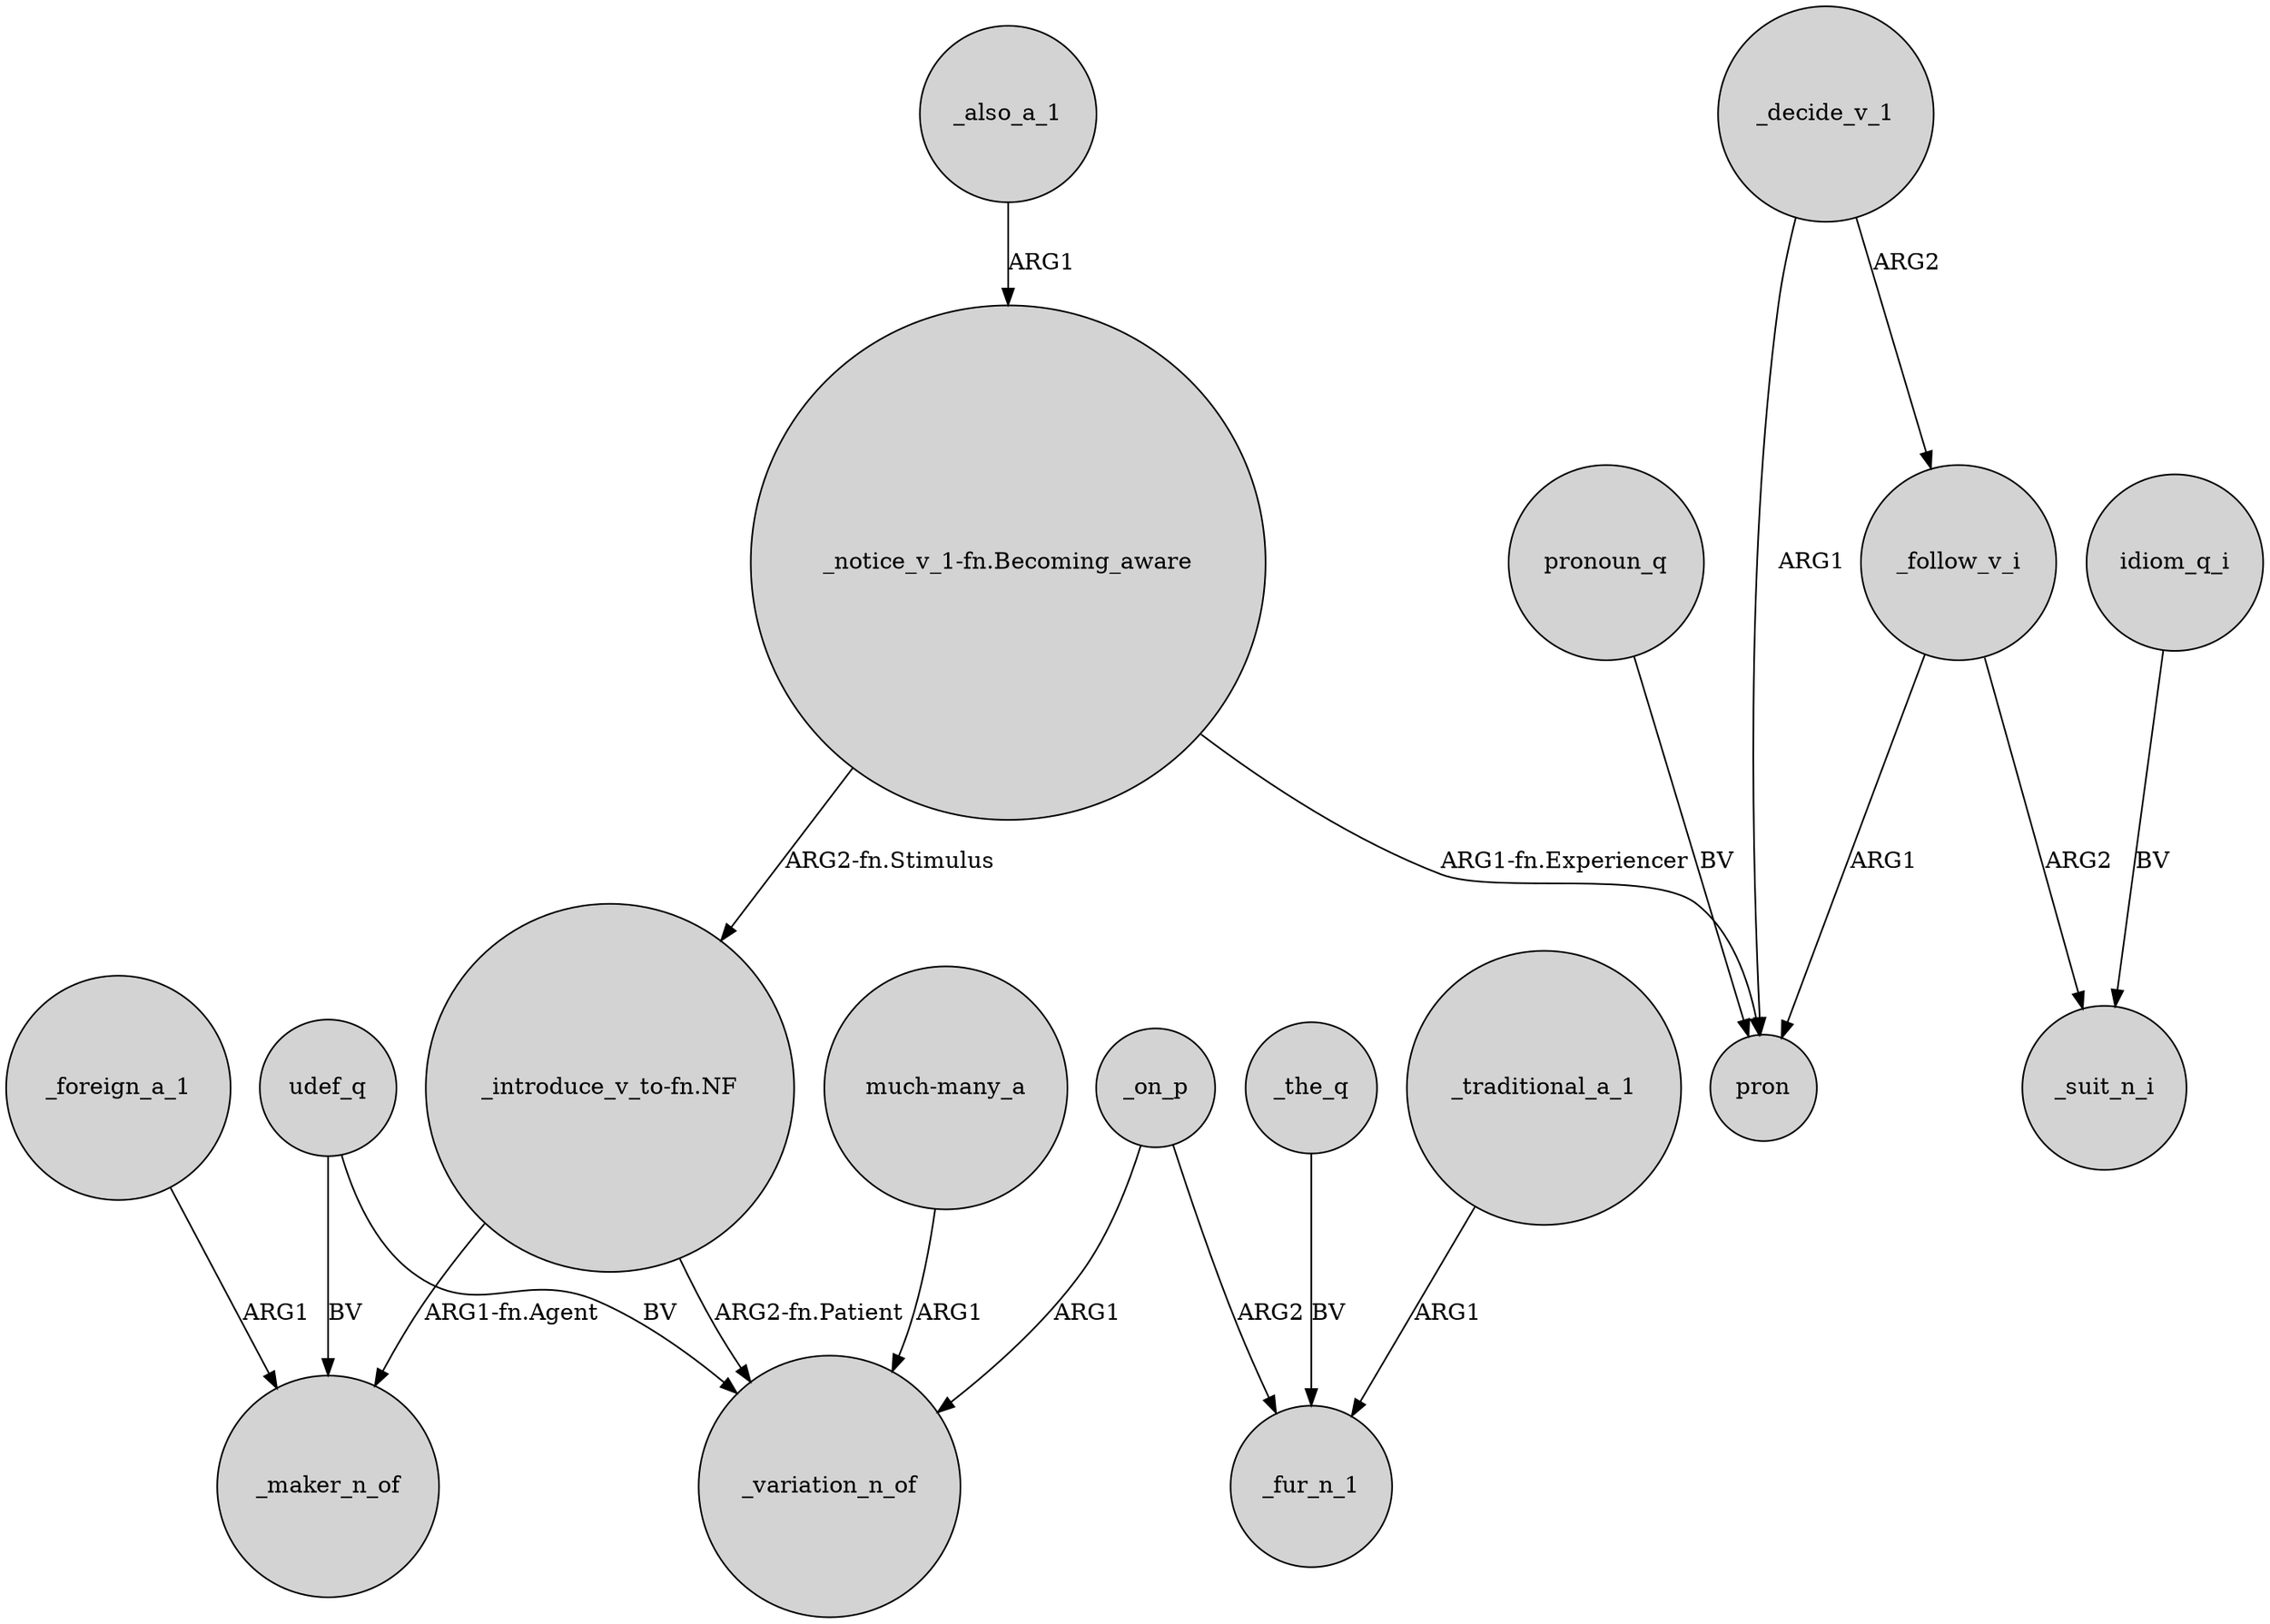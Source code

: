 digraph {
	node [shape=circle style=filled]
	_follow_v_i -> pron [label=ARG1]
	"_notice_v_1-fn.Becoming_aware" -> pron [label="ARG1-fn.Experiencer"]
	_also_a_1 -> "_notice_v_1-fn.Becoming_aware" [label=ARG1]
	_decide_v_1 -> _follow_v_i [label=ARG2]
	_on_p -> _fur_n_1 [label=ARG2]
	idiom_q_i -> _suit_n_i [label=BV]
	_foreign_a_1 -> _maker_n_of [label=ARG1]
	_on_p -> _variation_n_of [label=ARG1]
	"_introduce_v_to-fn.NF" -> _maker_n_of [label="ARG1-fn.Agent"]
	pronoun_q -> pron [label=BV]
	"much-many_a" -> _variation_n_of [label=ARG1]
	_the_q -> _fur_n_1 [label=BV]
	udef_q -> _maker_n_of [label=BV]
	_follow_v_i -> _suit_n_i [label=ARG2]
	"_notice_v_1-fn.Becoming_aware" -> "_introduce_v_to-fn.NF" [label="ARG2-fn.Stimulus"]
	"_introduce_v_to-fn.NF" -> _variation_n_of [label="ARG2-fn.Patient"]
	_decide_v_1 -> pron [label=ARG1]
	udef_q -> _variation_n_of [label=BV]
	_traditional_a_1 -> _fur_n_1 [label=ARG1]
}
